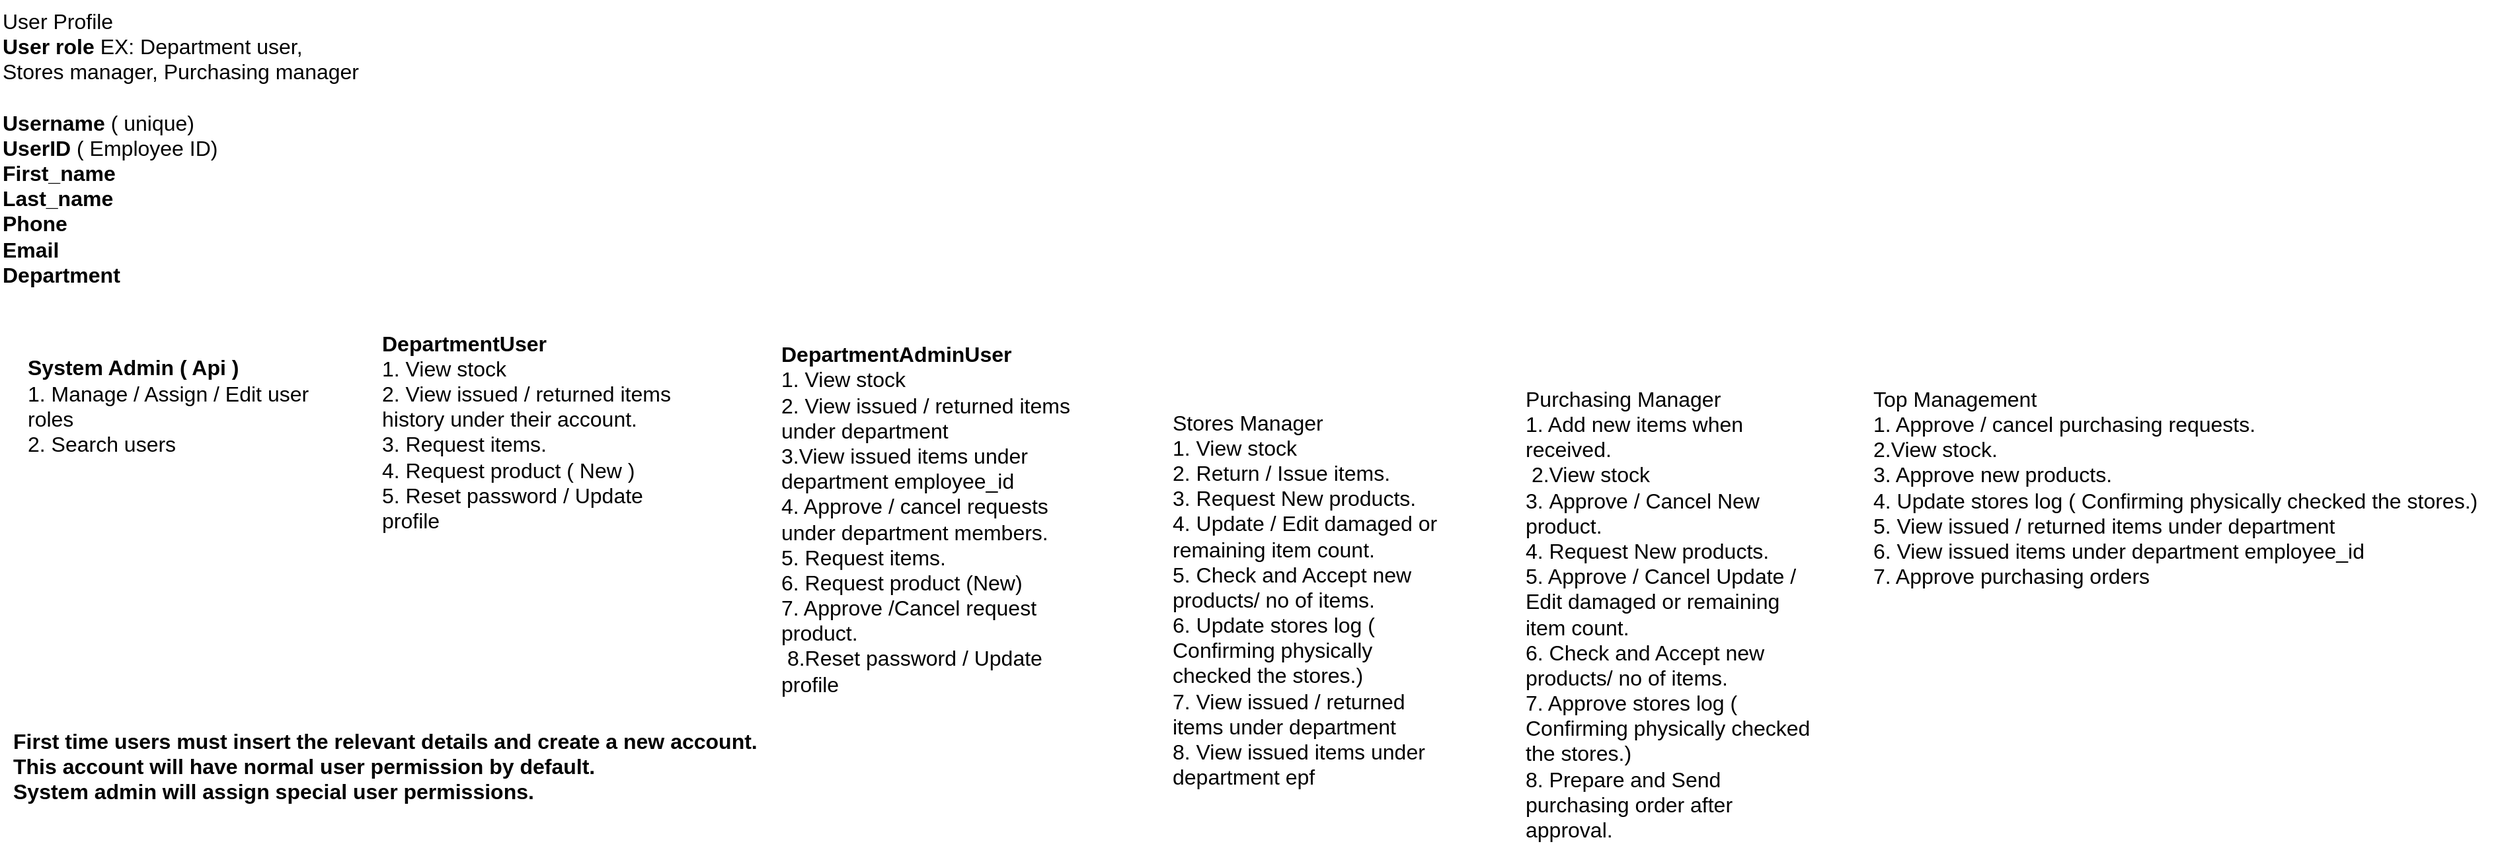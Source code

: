 <mxfile version="21.7.5" type="device">
  <diagram name="Page-1" id="xxZ1GTi_zlJpm1Askenp">
    <mxGraphModel dx="2034" dy="850" grid="0" gridSize="10" guides="1" tooltips="1" connect="1" arrows="1" fold="1" page="0" pageScale="1" pageWidth="1169" pageHeight="827" math="0" shadow="0">
      <root>
        <mxCell id="0" />
        <mxCell id="1" parent="0" />
        <mxCell id="jQ25QExdeKSyNhV2qCMg-2" value="&lt;b&gt;DepartmentAdminUser&lt;/b&gt;&lt;br&gt;1. View stock&lt;br&gt;2. View issued / returned items under department&lt;br&gt;3.View issued items under department employee_id&lt;br&gt;4. Approve / cancel requests under department members.&lt;br&gt;5. Request items.&lt;br&gt;6. Request product (New)&lt;br&gt;7. Approve /Cancel request product.&lt;br&gt;&amp;nbsp;8.Reset password / Update profile" style="text;html=1;strokeColor=none;fillColor=none;align=left;verticalAlign=middle;whiteSpace=wrap;rounded=0;fontSize=16;" vertex="1" parent="1">
          <mxGeometry x="-441" y="-16" width="221" height="270.5" as="geometry" />
        </mxCell>
        <mxCell id="jQ25QExdeKSyNhV2qCMg-3" value="&lt;b&gt;DepartmentUser&lt;/b&gt;&lt;br&gt;1. View stock&lt;br&gt;2. View issued / returned items history under their account.&lt;br&gt;3.&amp;nbsp;Request items.&lt;br&gt;4. Request product ( New )&lt;br&gt;5. Reset password / Update profile&lt;br&gt;&lt;br&gt;&amp;nbsp;" style="text;html=1;strokeColor=none;fillColor=none;align=left;verticalAlign=middle;whiteSpace=wrap;rounded=0;fontSize=16;" vertex="1" parent="1">
          <mxGeometry x="-743" y="-40" width="221" height="223.5" as="geometry" />
        </mxCell>
        <mxCell id="jQ25QExdeKSyNhV2qCMg-4" value="Stores Manager&lt;br&gt;1. View stock&lt;br&gt;2. Return / Issue items.&lt;br&gt;3. Request New products.&lt;br&gt;4. Update / Edit damaged or remaining item count.&lt;br&gt;5. Check and Accept new products/ no of items.&lt;br&gt;6. Update stores log ( Confirming physically checked the stores.)&lt;br&gt;7. View issued / returned items under department&lt;br style=&quot;border-color: var(--border-color);&quot;&gt;8. View issued items under department epf" style="text;html=1;strokeColor=none;fillColor=none;align=left;verticalAlign=middle;whiteSpace=wrap;rounded=0;fontSize=16;" vertex="1" parent="1">
          <mxGeometry x="-145" y="-11" width="211" height="381" as="geometry" />
        </mxCell>
        <mxCell id="jQ25QExdeKSyNhV2qCMg-5" value="Purchasing Manager&lt;br&gt;1. Add new items when received.&lt;br&gt;&amp;nbsp;2.View stock&lt;br&gt;3.&amp;nbsp;Approve / Cancel New product.&lt;br&gt;4. Request New products.&lt;br&gt;5. Approve / Cancel Update / Edit damaged or remaining item count.&lt;br&gt;6. Check and Accept new products/ no of items.&lt;br&gt;7. Approve stores log ( Confirming physically checked the stores.)&lt;br&gt;8. Prepare and Send purchasing order after approval." style="text;html=1;strokeColor=none;fillColor=none;align=left;verticalAlign=middle;whiteSpace=wrap;rounded=0;fontSize=16;" vertex="1" parent="1">
          <mxGeometry x="122" y="16" width="228" height="349" as="geometry" />
        </mxCell>
        <mxCell id="jQ25QExdeKSyNhV2qCMg-7" value="Top Management&lt;br&gt;1. Approve / cancel purchasing requests.&lt;br&gt;2.View stock.&lt;br&gt;3. Approve new products.&lt;br&gt;4. Update stores log ( Confirming physically checked the stores.)&lt;br style=&quot;border-color: var(--border-color);&quot;&gt;&lt;span style=&quot;&quot;&gt;5. View issued / returned items under department&lt;/span&gt;&lt;br style=&quot;border-color: var(--border-color);&quot;&gt;&lt;span style=&quot;&quot;&gt;6. View issued items under department employee_id&lt;br&gt;7. Approve purchasing orders&lt;br&gt;&lt;/span&gt;" style="text;html=1;align=left;verticalAlign=middle;resizable=0;points=[];autosize=1;strokeColor=none;fillColor=none;fontSize=16;" vertex="1" parent="1">
          <mxGeometry x="385" y="12" width="475" height="165" as="geometry" />
        </mxCell>
        <mxCell id="jQ25QExdeKSyNhV2qCMg-8" value="&lt;b&gt;System Admin ( Api )&lt;/b&gt;&lt;br&gt;1. Manage / Assign / Edit user roles&lt;br&gt;2. Search users&lt;br&gt;&lt;br&gt;&lt;br&gt;&amp;nbsp;" style="text;html=1;strokeColor=none;fillColor=none;align=left;verticalAlign=middle;whiteSpace=wrap;rounded=0;fontSize=16;" vertex="1" parent="1">
          <mxGeometry x="-1011" y="-15" width="221" height="153" as="geometry" />
        </mxCell>
        <mxCell id="jQ25QExdeKSyNhV2qCMg-9" value="User Profile&lt;br&gt;&lt;b&gt;User role &lt;/b&gt;EX: Department user, &lt;br&gt;Stores manager, Purchasing manager&lt;br&gt;&lt;b&gt;&lt;br&gt;Username &lt;/b&gt;( unique)&lt;br&gt;&lt;b&gt;UserID &lt;/b&gt;( Employee ID)&lt;br&gt;&lt;b&gt;First_name&lt;br&gt;Last_name&lt;br&gt;Phone&lt;br&gt;Email&lt;br&gt;Department&lt;/b&gt;" style="text;html=1;align=left;verticalAlign=middle;resizable=0;points=[];autosize=1;strokeColor=none;fillColor=none;fontSize=16;" vertex="1" parent="1">
          <mxGeometry x="-1030" y="-274" width="287" height="223" as="geometry" />
        </mxCell>
        <mxCell id="jQ25QExdeKSyNhV2qCMg-10" value="&lt;b&gt;First time users must insert the relevant details and create a new account.&lt;br&gt;This account will have normal user permission by default.&lt;br&gt;System admin will assign special user permissions.&lt;/b&gt;" style="text;html=1;align=left;verticalAlign=middle;resizable=0;points=[];autosize=1;strokeColor=none;fillColor=none;fontSize=16;" vertex="1" parent="1">
          <mxGeometry x="-1022" y="271" width="581" height="70" as="geometry" />
        </mxCell>
      </root>
    </mxGraphModel>
  </diagram>
</mxfile>
